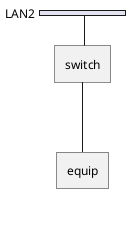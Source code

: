 {
  "sha1": "egnyv99s56zkf2v8ey4zgisiwcro305",
  "insertion": {
    "when": "2024-06-01T09:03:04.397Z",
    "url": "https://forum.plantuml.net/14458/nwdiag-issue-other-internal-networks-with-the-layout-engine",
    "user": "plantuml@gmail.com"
  }
}
@startuml
nwdiag {
  network LAN2 {
     switch;
  }
  switch -- equip;
}
@enduml
